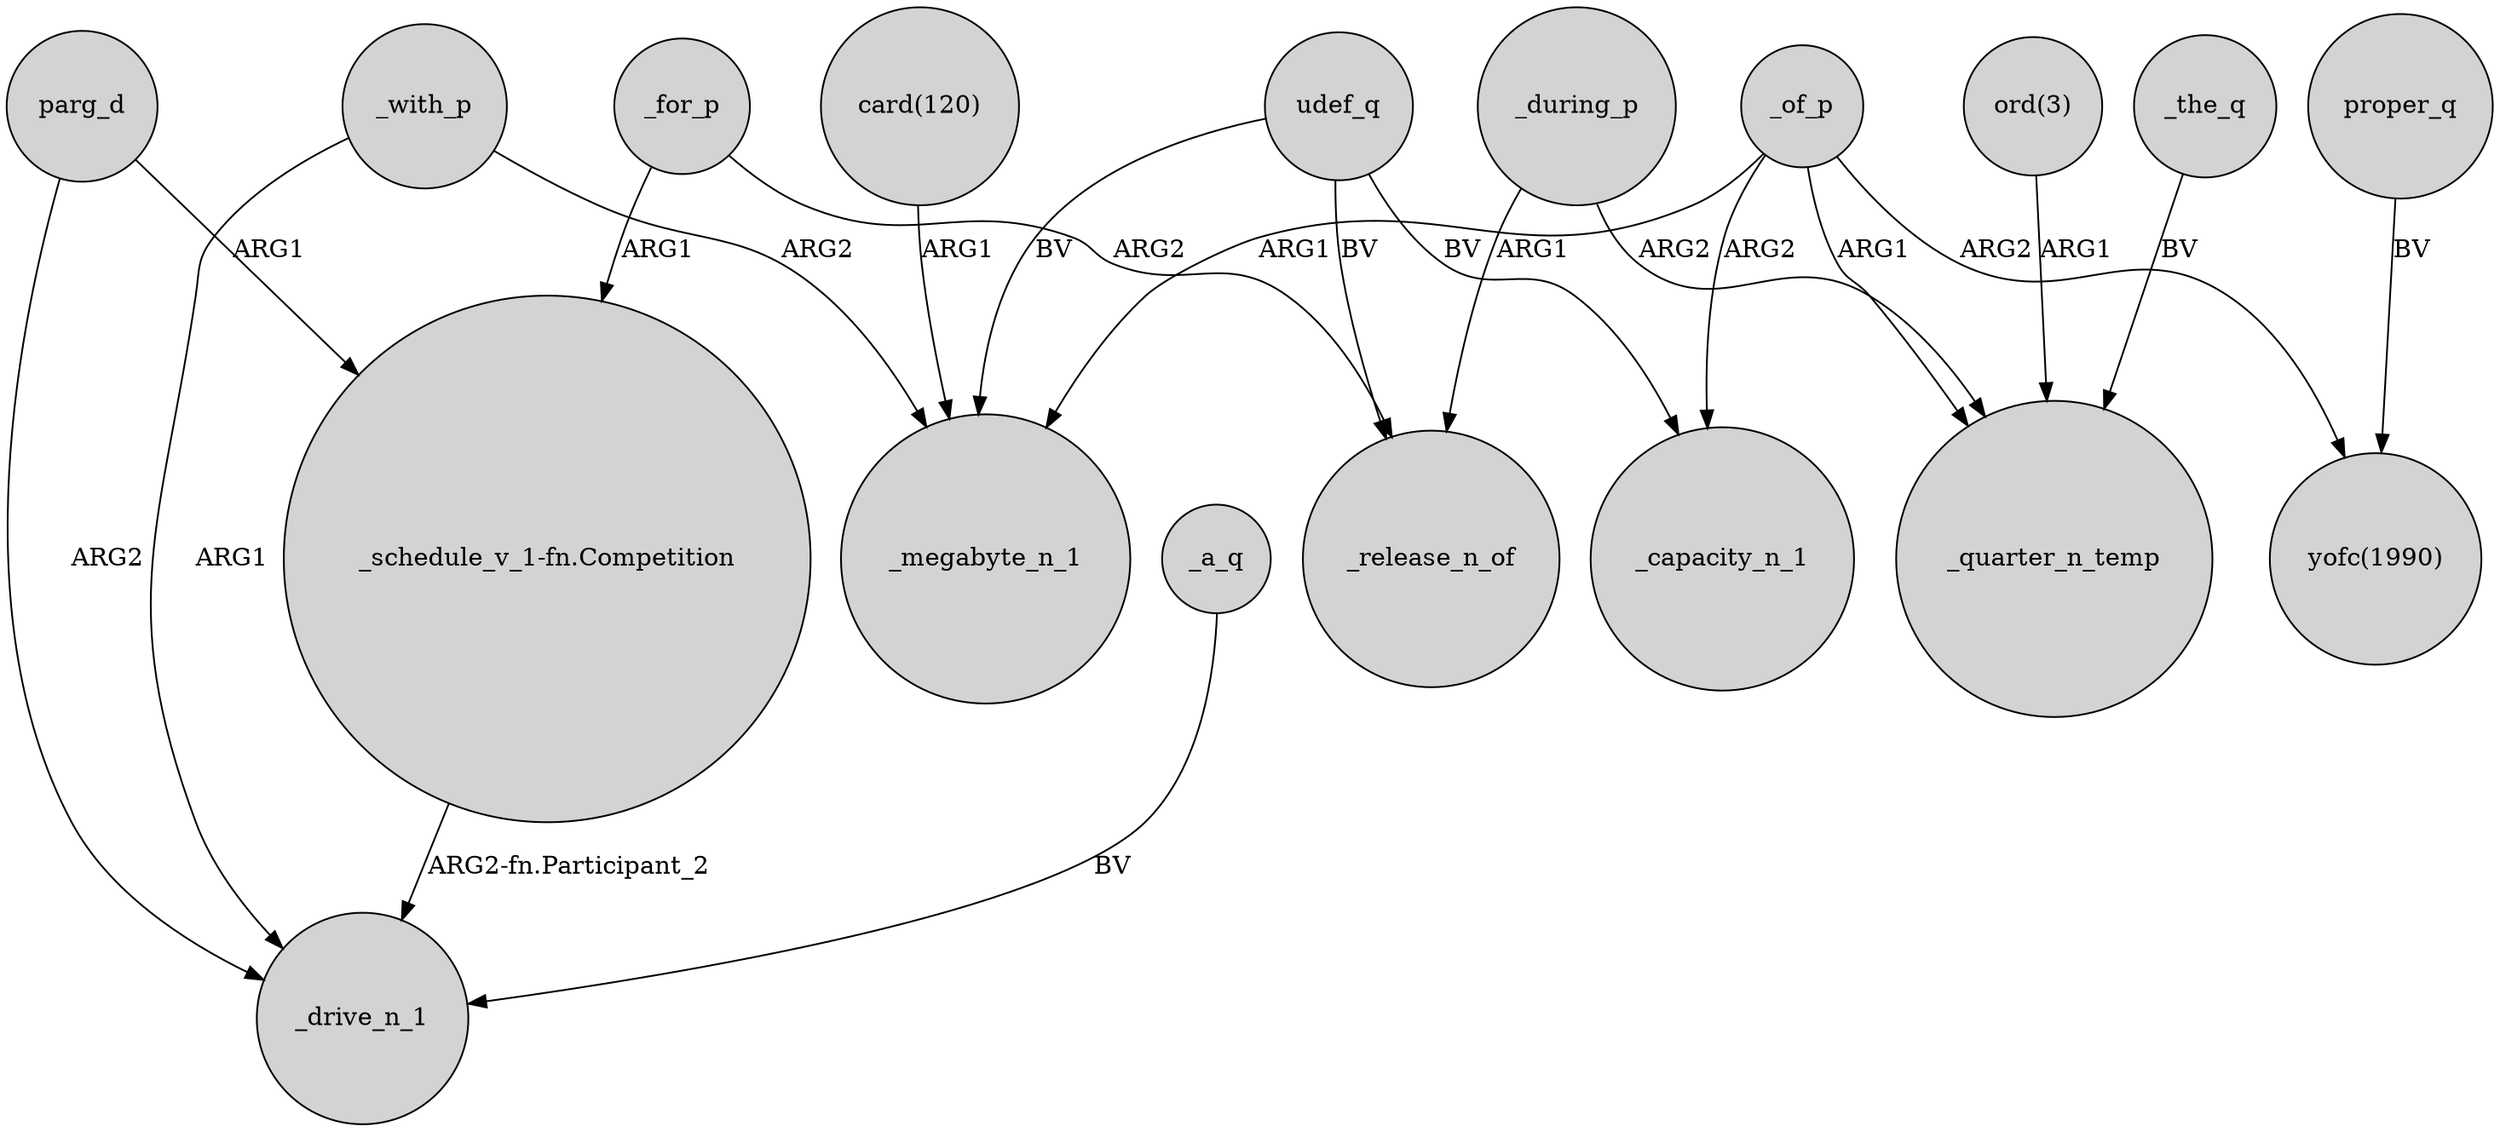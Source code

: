 digraph {
	node [shape=circle style=filled]
	_of_p -> _megabyte_n_1 [label=ARG1]
	"ord(3)" -> _quarter_n_temp [label=ARG1]
	_during_p -> _release_n_of [label=ARG1]
	parg_d -> "_schedule_v_1-fn.Competition" [label=ARG1]
	_the_q -> _quarter_n_temp [label=BV]
	_for_p -> "_schedule_v_1-fn.Competition" [label=ARG1]
	_with_p -> _megabyte_n_1 [label=ARG2]
	udef_q -> _release_n_of [label=BV]
	_with_p -> _drive_n_1 [label=ARG1]
	_for_p -> _release_n_of [label=ARG2]
	"_schedule_v_1-fn.Competition" -> _drive_n_1 [label="ARG2-fn.Participant_2"]
	proper_q -> "yofc(1990)" [label=BV]
	udef_q -> _capacity_n_1 [label=BV]
	_a_q -> _drive_n_1 [label=BV]
	"card(120)" -> _megabyte_n_1 [label=ARG1]
	_of_p -> "yofc(1990)" [label=ARG2]
	parg_d -> _drive_n_1 [label=ARG2]
	udef_q -> _megabyte_n_1 [label=BV]
	_of_p -> _quarter_n_temp [label=ARG1]
	_of_p -> _capacity_n_1 [label=ARG2]
	_during_p -> _quarter_n_temp [label=ARG2]
}
